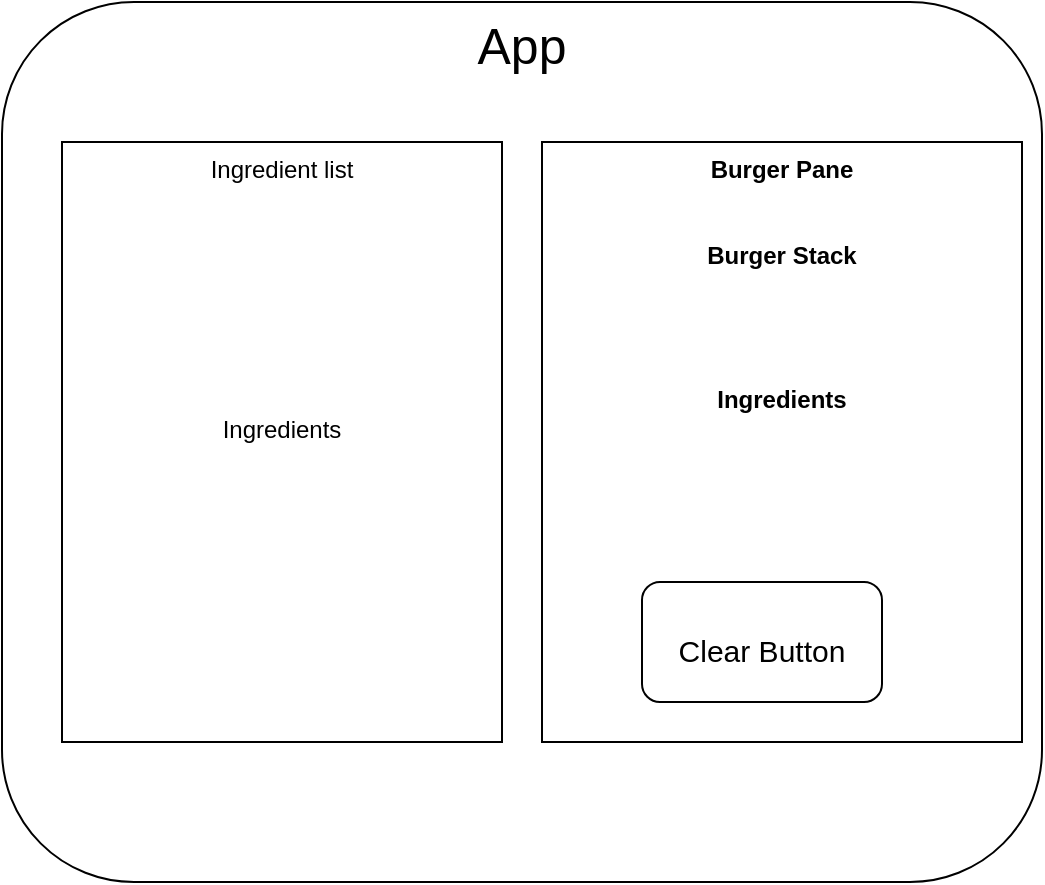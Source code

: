 <mxfile>
    <diagram id="jR6xrhUcbXMNg_5GCEwU" name="Page-1">
        <mxGraphModel dx="476" dy="623" grid="1" gridSize="10" guides="1" tooltips="1" connect="1" arrows="1" fold="1" page="1" pageScale="1" pageWidth="850" pageHeight="1100" math="0" shadow="0">
            <root>
                <mxCell id="0"/>
                <mxCell id="1" parent="0"/>
                <mxCell id="2" value="App" style="rounded=1;whiteSpace=wrap;html=1;verticalAlign=top;labelPosition=center;verticalLabelPosition=middle;align=center;horizontal=1;fontSize=25;" vertex="1" parent="1">
                    <mxGeometry x="10" y="40" width="520" height="440" as="geometry"/>
                </mxCell>
                <mxCell id="3" value="Ingredient list&lt;br&gt;&lt;br&gt;&lt;br&gt;&lt;br&gt;&lt;br&gt;&lt;br&gt;&lt;br&gt;&lt;br&gt;&lt;br&gt;Ingredients" style="rounded=0;whiteSpace=wrap;html=1;verticalAlign=top;" vertex="1" parent="1">
                    <mxGeometry x="40" y="110" width="220" height="300" as="geometry"/>
                </mxCell>
                <mxCell id="4" value="&lt;div&gt;&lt;span&gt;&lt;b&gt;Burger Pane&lt;/b&gt;&lt;/span&gt;&lt;/div&gt;&lt;div&gt;&lt;span&gt;&lt;b&gt;&lt;br&gt;&lt;/b&gt;&lt;/span&gt;&lt;/div&gt;&lt;div&gt;&lt;span&gt;&lt;b&gt;&lt;br&gt;&lt;/b&gt;&lt;/span&gt;&lt;/div&gt;&lt;div&gt;&lt;span&gt;&lt;b&gt;Burger Stack&lt;/b&gt;&lt;/span&gt;&lt;/div&gt;&lt;div&gt;&lt;span&gt;&lt;b&gt;&lt;br&gt;&lt;/b&gt;&lt;/span&gt;&lt;/div&gt;&lt;div&gt;&lt;b&gt;&lt;br&gt;&lt;/b&gt;&lt;/div&gt;&lt;div&gt;&lt;b&gt;&lt;br&gt;&lt;/b&gt;&lt;/div&gt;&lt;div&gt;&lt;b&gt;&lt;br&gt;&lt;/b&gt;&lt;/div&gt;&lt;div&gt;&lt;b&gt;Ingredients&lt;/b&gt;&lt;/div&gt;" style="rounded=0;whiteSpace=wrap;html=1;verticalAlign=top;align=center;" vertex="1" parent="1">
                    <mxGeometry x="280" y="110" width="240" height="300" as="geometry"/>
                </mxCell>
                <mxCell id="5" value="&lt;font style=&quot;font-size: 15px&quot;&gt;Clear Button&lt;/font&gt;" style="rounded=1;whiteSpace=wrap;html=1;fontSize=25;" vertex="1" parent="1">
                    <mxGeometry x="330" y="330" width="120" height="60" as="geometry"/>
                </mxCell>
            </root>
        </mxGraphModel>
    </diagram>
</mxfile>